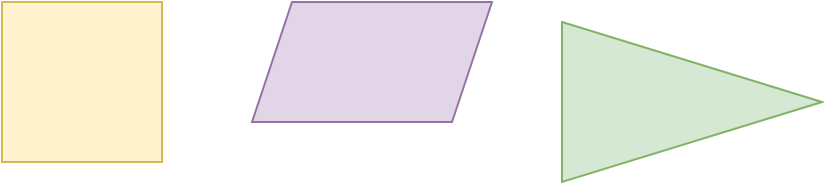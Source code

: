 <mxfile version="23.1.5" type="github">
  <diagram name="Page-1" id="0pCMVxAeOzDlxkRY8xR7">
    <mxGraphModel dx="1362" dy="795" grid="1" gridSize="10" guides="1" tooltips="1" connect="1" arrows="1" fold="1" page="1" pageScale="1" pageWidth="850" pageHeight="1100" math="0" shadow="0">
      <root>
        <mxCell id="0" />
        <mxCell id="1" parent="0" />
        <mxCell id="slEeQZYtgWCQcL11z6kT-1" value="" style="shape=parallelogram;perimeter=parallelogramPerimeter;whiteSpace=wrap;html=1;fixedSize=1;fillColor=#e1d5e7;strokeColor=#9673a6;" vertex="1" parent="1">
          <mxGeometry x="365" y="350" width="120" height="60" as="geometry" />
        </mxCell>
        <mxCell id="slEeQZYtgWCQcL11z6kT-2" value="" style="triangle;whiteSpace=wrap;html=1;fillColor=#d5e8d4;strokeColor=#82b366;" vertex="1" parent="1">
          <mxGeometry x="520" y="360" width="130" height="80" as="geometry" />
        </mxCell>
        <mxCell id="slEeQZYtgWCQcL11z6kT-3" value="" style="whiteSpace=wrap;html=1;aspect=fixed;fillColor=#fff2cc;strokeColor=#d6b656;" vertex="1" parent="1">
          <mxGeometry x="240" y="350" width="80" height="80" as="geometry" />
        </mxCell>
      </root>
    </mxGraphModel>
  </diagram>
</mxfile>
